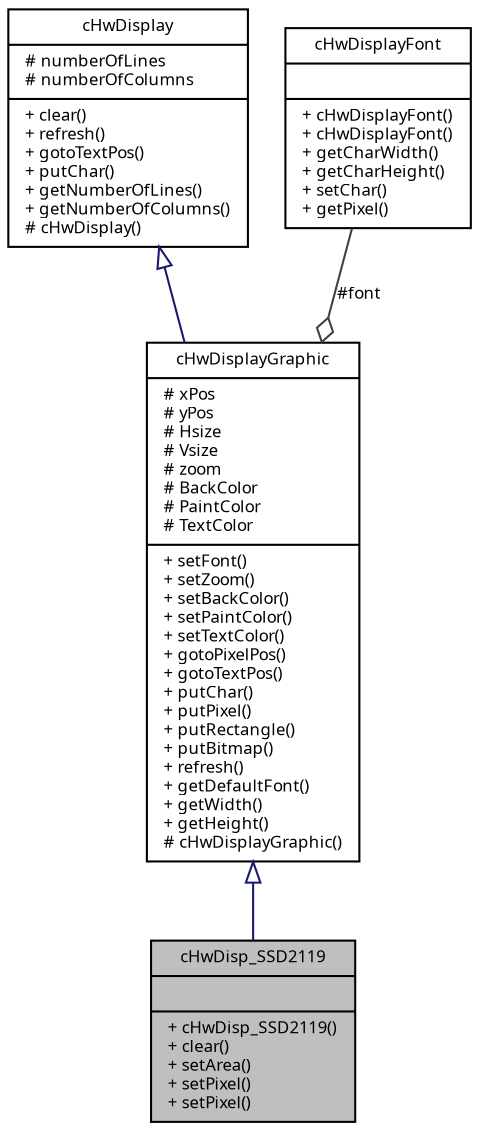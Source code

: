 digraph "cHwDisp_SSD2119"
{
  edge [fontname="Sans",fontsize="8",labelfontname="Sans",labelfontsize="8"];
  node [fontname="Sans",fontsize="8",shape=record];
  Node1 [label="{cHwDisp_SSD2119\n||+ cHwDisp_SSD2119()\l+ clear()\l+ setArea()\l+ setPixel()\l+ setPixel()\l}",height=0.2,width=0.4,color="black", fillcolor="grey75", style="filled", fontcolor="black"];
  Node2 -> Node1 [dir="back",color="midnightblue",fontsize="8",style="solid",arrowtail="onormal",fontname="Sans"];
  Node2 [label="{cHwDisplayGraphic\n|# xPos\l# yPos\l# Hsize\l# Vsize\l# zoom\l# BackColor\l# PaintColor\l# TextColor\l|+ setFont()\l+ setZoom()\l+ setBackColor()\l+ setPaintColor()\l+ setTextColor()\l+ gotoPixelPos()\l+ gotoTextPos()\l+ putChar()\l+ putPixel()\l+ putRectangle()\l+ putBitmap()\l+ refresh()\l+ getDefaultFont()\l+ getWidth()\l+ getHeight()\l# cHwDisplayGraphic()\l}",height=0.2,width=0.4,color="black", fillcolor="white", style="filled",URL="$classc_hw_display_graphic.html",tooltip="Abstract class supporting graphic displays. "];
  Node3 -> Node2 [dir="back",color="midnightblue",fontsize="8",style="solid",arrowtail="onormal",fontname="Sans"];
  Node3 [label="{cHwDisplay\n|# numberOfLines\l# numberOfColumns\l|+ clear()\l+ refresh()\l+ gotoTextPos()\l+ putChar()\l+ getNumberOfLines()\l+ getNumberOfColumns()\l# cHwDisplay()\l}",height=0.2,width=0.4,color="black", fillcolor="white", style="filled",URL="$classc_hw_display.html",tooltip="Abtract class supporting display hardware. "];
  Node4 -> Node2 [color="grey25",fontsize="8",style="solid",label=" #font" ,arrowhead="odiamond",fontname="Sans"];
  Node4 [label="{cHwDisplayFont\n||+ cHwDisplayFont()\l+ cHwDisplayFont()\l+ getCharWidth()\l+ getCharHeight()\l+ setChar()\l+ getPixel()\l}",height=0.2,width=0.4,color="black", fillcolor="white", style="filled",URL="$classc_hw_display_font.html",tooltip="Font manager. "];
}
